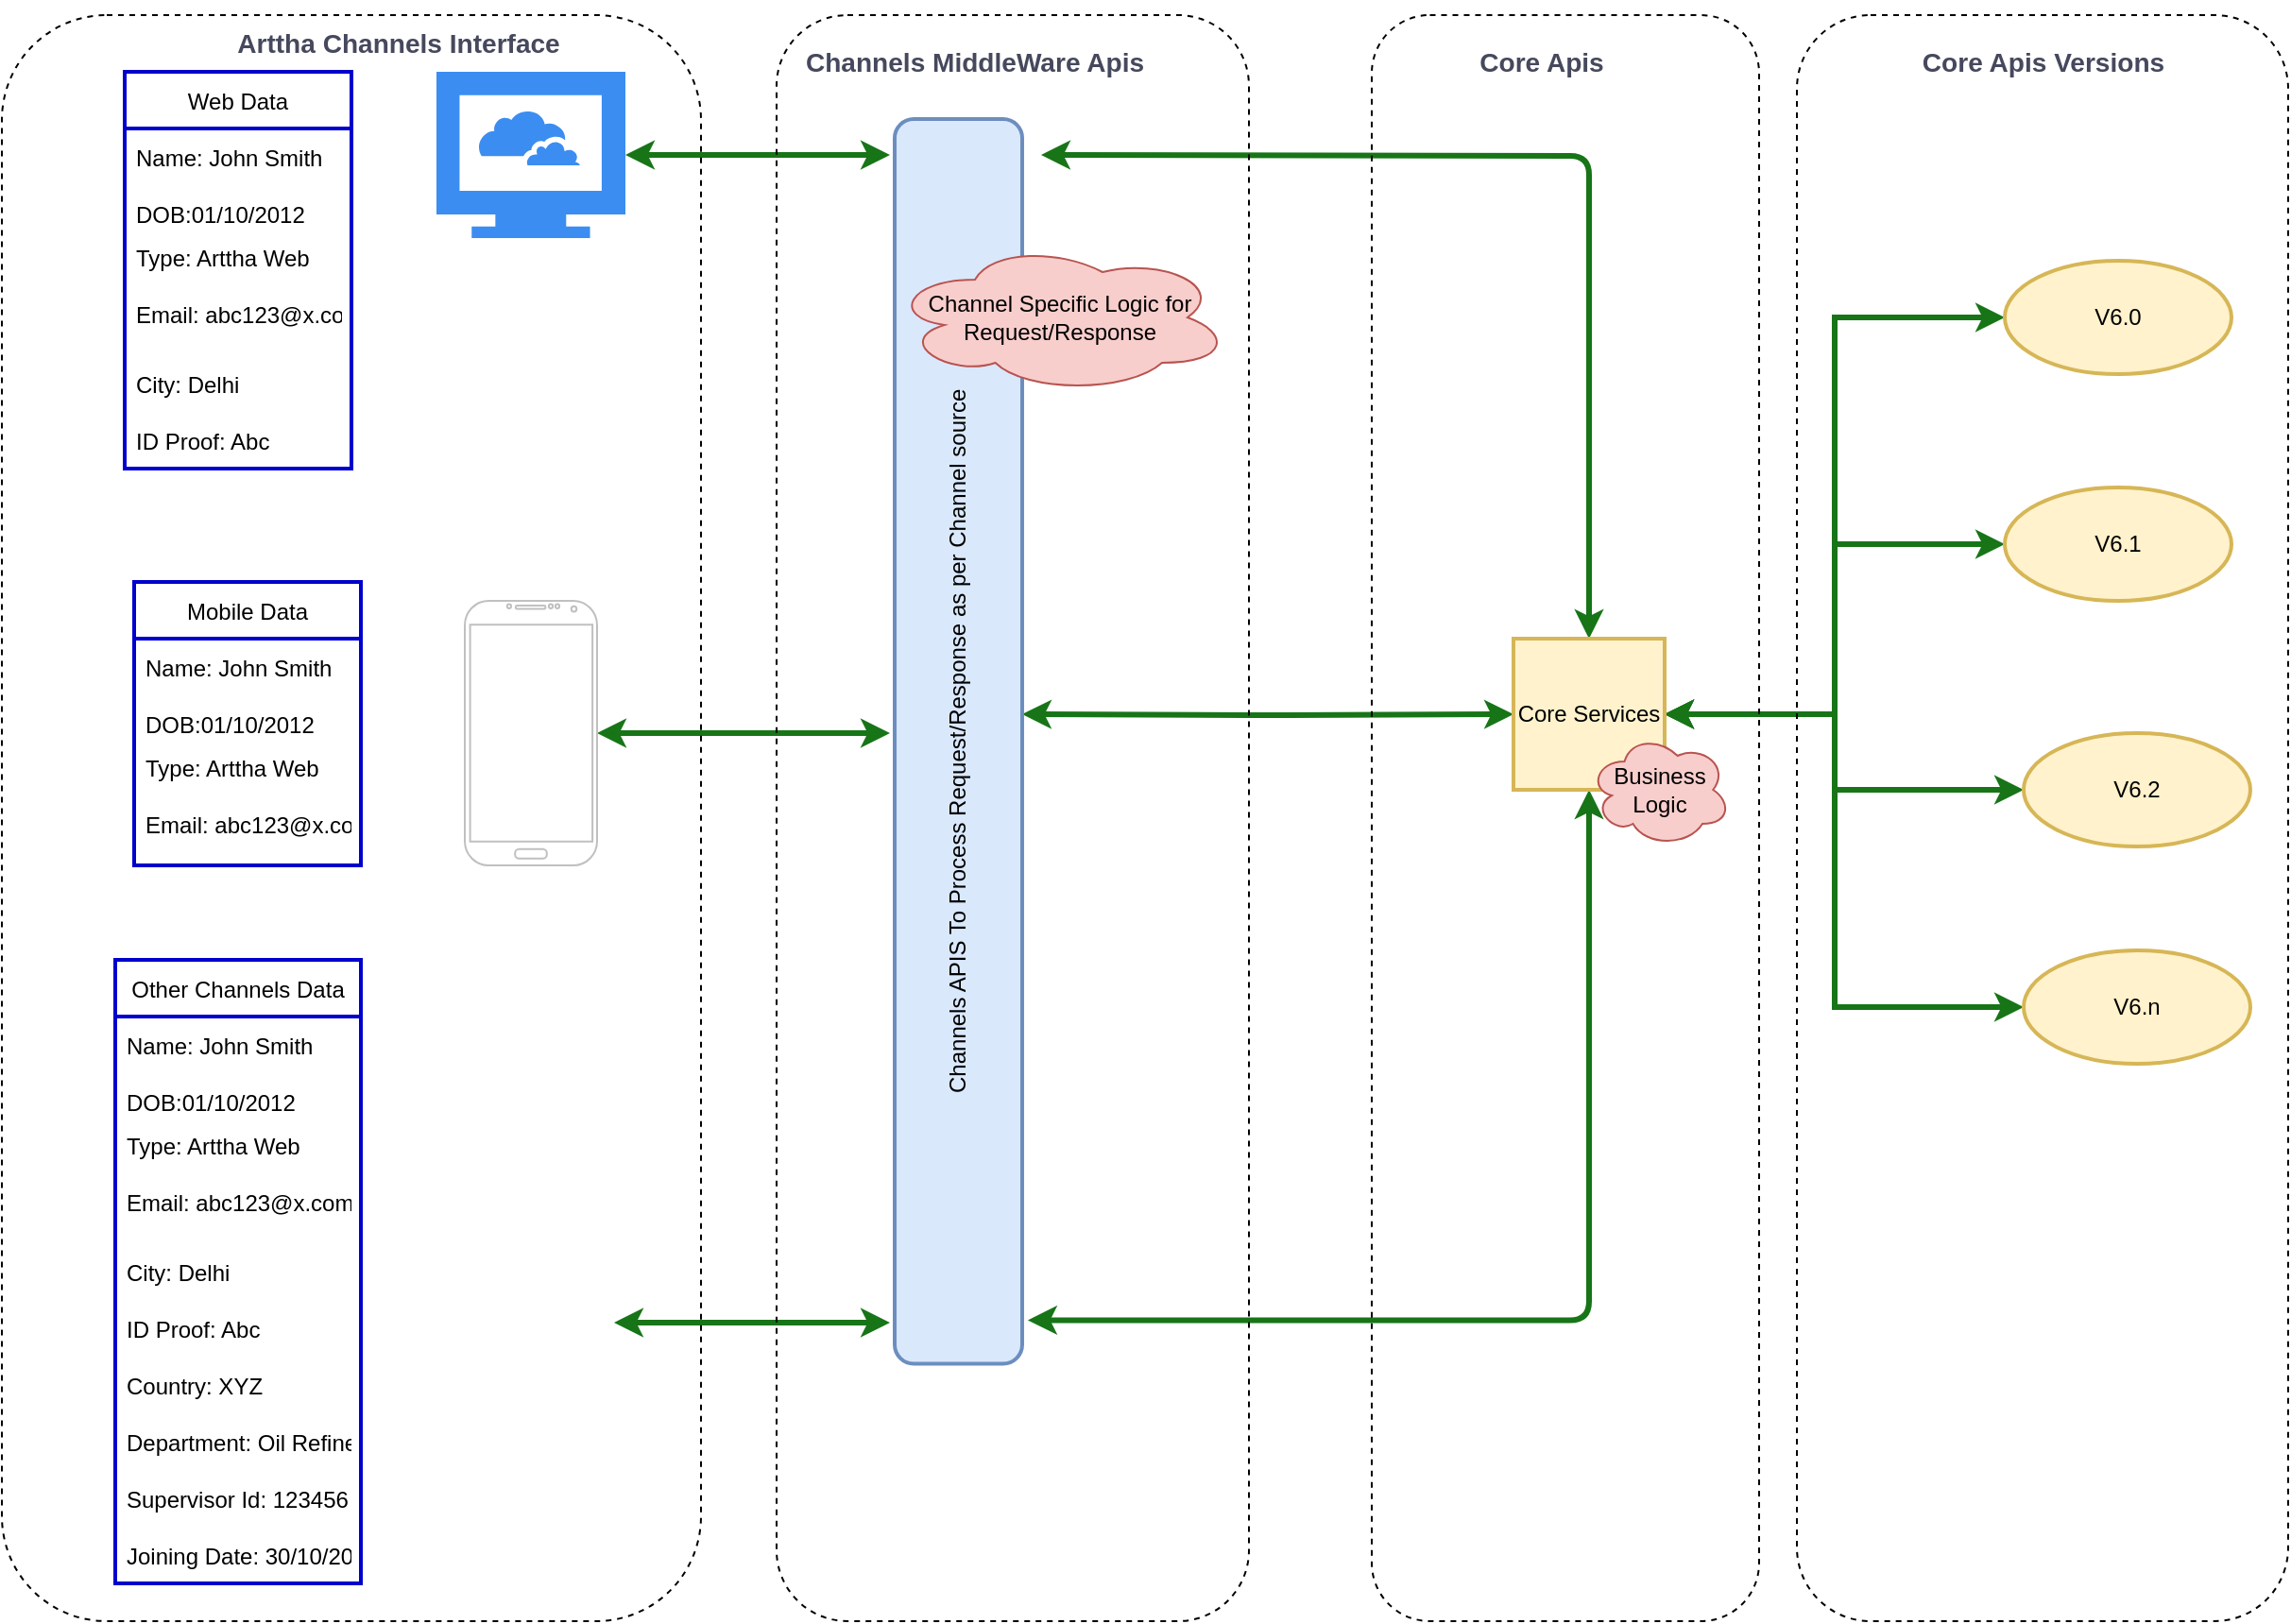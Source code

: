 <mxfile version="15.8.3" type="github">
  <diagram id="BUA0HRlFj0ho-YTa5-D7" name="Arttha-Channels-Design">
    <mxGraphModel dx="2096" dy="1616" grid="1" gridSize="10" guides="1" tooltips="1" connect="1" arrows="1" fold="1" page="1" pageScale="1" pageWidth="850" pageHeight="1100" math="0" shadow="0">
      <root>
        <mxCell id="0" />
        <mxCell id="1" parent="0" />
        <mxCell id="KHyrimaxVNSQ2cYE-oOv-25" style="edgeStyle=orthogonalEdgeStyle;rounded=0;orthogonalLoop=1;jettySize=auto;html=1;startArrow=classic;startFill=1;strokeColor=#177517;strokeWidth=3;" edge="1" parent="1" source="FlPfcCBMd3QxnSBNjy5M-1">
          <mxGeometry relative="1" as="geometry">
            <mxPoint x="380" y="74" as="targetPoint" />
          </mxGeometry>
        </mxCell>
        <mxCell id="FlPfcCBMd3QxnSBNjy5M-1" value="" style="sketch=0;html=1;aspect=fixed;strokeColor=none;shadow=0;align=center;verticalAlign=top;fillColor=#3B8DF1;shape=mxgraph.gcp2.cloud_computer" parent="1" vertex="1">
          <mxGeometry x="140" y="30" width="100" height="88" as="geometry" />
        </mxCell>
        <mxCell id="KHyrimaxVNSQ2cYE-oOv-24" style="edgeStyle=orthogonalEdgeStyle;rounded=0;orthogonalLoop=1;jettySize=auto;html=1;startArrow=classic;startFill=1;strokeColor=#177517;strokeWidth=3;" edge="1" parent="1" source="FlPfcCBMd3QxnSBNjy5M-2">
          <mxGeometry relative="1" as="geometry">
            <mxPoint x="380" y="380" as="targetPoint" />
          </mxGeometry>
        </mxCell>
        <mxCell id="FlPfcCBMd3QxnSBNjy5M-2" value="" style="verticalLabelPosition=bottom;verticalAlign=top;html=1;shadow=0;dashed=0;strokeWidth=1;shape=mxgraph.android.phone2;strokeColor=#c0c0c0;" parent="1" vertex="1">
          <mxGeometry x="155" y="310" width="70" height="140" as="geometry" />
        </mxCell>
        <mxCell id="FlPfcCBMd3QxnSBNjy5M-22" style="edgeStyle=orthogonalEdgeStyle;rounded=0;orthogonalLoop=1;jettySize=auto;html=1;strokeColor=#177517;strokeWidth=3;startArrow=classic;startFill=1;" parent="1" source="FlPfcCBMd3QxnSBNjy5M-4" edge="1">
          <mxGeometry relative="1" as="geometry">
            <mxPoint x="380" y="692" as="targetPoint" />
          </mxGeometry>
        </mxCell>
        <mxCell id="FlPfcCBMd3QxnSBNjy5M-4" value="" style="shape=image;html=1;verticalAlign=top;verticalLabelPosition=bottom;labelBackgroundColor=#ffffff;imageAspect=0;aspect=fixed;image=https://cdn4.iconfinder.com/data/icons/OxeSet/Cycle.png" parent="1" vertex="1">
          <mxGeometry x="170" y="660" width="64" height="64" as="geometry" />
        </mxCell>
        <mxCell id="FlPfcCBMd3QxnSBNjy5M-11" style="edgeStyle=orthogonalEdgeStyle;rounded=1;orthogonalLoop=1;jettySize=auto;html=1;entryX=0;entryY=0.5;entryDx=0;entryDy=0;strokeColor=#177517;strokeWidth=3;startArrow=classic;startFill=1;" parent="1" target="FlPfcCBMd3QxnSBNjy5M-8" edge="1">
          <mxGeometry relative="1" as="geometry">
            <mxPoint x="450" y="370" as="sourcePoint" />
            <Array as="points" />
          </mxGeometry>
        </mxCell>
        <mxCell id="FlPfcCBMd3QxnSBNjy5M-5" value="&lt;span&gt;Channels APIS To Process Request/Response as per Channel source&lt;/span&gt;" style="rounded=1;whiteSpace=wrap;html=1;fillColor=#dae8fc;strokeColor=#6c8ebf;strokeWidth=2;rotation=-90;" parent="1" vertex="1">
          <mxGeometry x="86.88" y="350.63" width="658.75" height="67.5" as="geometry" />
        </mxCell>
        <mxCell id="FlPfcCBMd3QxnSBNjy5M-9" style="edgeStyle=orthogonalEdgeStyle;rounded=1;orthogonalLoop=1;jettySize=auto;html=1;strokeWidth=3;strokeColor=#177517;sourcePerimeterSpacing=0;startArrow=classic;startFill=1;" parent="1" target="FlPfcCBMd3QxnSBNjy5M-8" edge="1">
          <mxGeometry relative="1" as="geometry">
            <mxPoint x="460" y="74" as="sourcePoint" />
          </mxGeometry>
        </mxCell>
        <mxCell id="FlPfcCBMd3QxnSBNjy5M-10" style="edgeStyle=orthogonalEdgeStyle;rounded=1;orthogonalLoop=1;jettySize=auto;html=1;entryX=0.5;entryY=1;entryDx=0;entryDy=0;strokeColor=#177517;strokeWidth=3;startArrow=classic;startFill=1;exitX=0.035;exitY=1.044;exitDx=0;exitDy=0;exitPerimeter=0;" parent="1" source="FlPfcCBMd3QxnSBNjy5M-5" target="FlPfcCBMd3QxnSBNjy5M-8" edge="1">
          <mxGeometry relative="1" as="geometry">
            <mxPoint x="750" y="530" as="targetPoint" />
            <mxPoint x="480" y="690" as="sourcePoint" />
            <Array as="points">
              <mxPoint x="750" y="691" />
            </Array>
          </mxGeometry>
        </mxCell>
        <mxCell id="KHyrimaxVNSQ2cYE-oOv-15" style="edgeStyle=orthogonalEdgeStyle;rounded=0;orthogonalLoop=1;jettySize=auto;html=1;startArrow=classic;startFill=1;strokeColor=#177517;strokeWidth=3;" edge="1" parent="1" source="FlPfcCBMd3QxnSBNjy5M-8" target="KHyrimaxVNSQ2cYE-oOv-8">
          <mxGeometry relative="1" as="geometry">
            <Array as="points">
              <mxPoint x="880" y="370" />
              <mxPoint x="880" y="410" />
            </Array>
          </mxGeometry>
        </mxCell>
        <mxCell id="KHyrimaxVNSQ2cYE-oOv-16" style="edgeStyle=orthogonalEdgeStyle;rounded=0;orthogonalLoop=1;jettySize=auto;html=1;startArrow=classic;startFill=1;strokeColor=#177517;strokeWidth=3;" edge="1" parent="1" source="FlPfcCBMd3QxnSBNjy5M-8" target="KHyrimaxVNSQ2cYE-oOv-5">
          <mxGeometry relative="1" as="geometry">
            <Array as="points">
              <mxPoint x="880" y="370" />
              <mxPoint x="880" y="160" />
            </Array>
          </mxGeometry>
        </mxCell>
        <mxCell id="KHyrimaxVNSQ2cYE-oOv-17" style="edgeStyle=orthogonalEdgeStyle;rounded=0;orthogonalLoop=1;jettySize=auto;html=1;startArrow=classic;startFill=1;strokeColor=#177517;strokeWidth=3;" edge="1" parent="1" source="FlPfcCBMd3QxnSBNjy5M-8" target="KHyrimaxVNSQ2cYE-oOv-3">
          <mxGeometry relative="1" as="geometry">
            <Array as="points">
              <mxPoint x="880" y="370" />
              <mxPoint x="880" y="280" />
            </Array>
          </mxGeometry>
        </mxCell>
        <mxCell id="KHyrimaxVNSQ2cYE-oOv-18" style="edgeStyle=orthogonalEdgeStyle;rounded=0;orthogonalLoop=1;jettySize=auto;html=1;startArrow=classic;startFill=1;strokeColor=#177517;strokeWidth=3;" edge="1" parent="1" source="FlPfcCBMd3QxnSBNjy5M-8" target="KHyrimaxVNSQ2cYE-oOv-12">
          <mxGeometry relative="1" as="geometry">
            <Array as="points">
              <mxPoint x="880" y="370" />
              <mxPoint x="880" y="525" />
            </Array>
          </mxGeometry>
        </mxCell>
        <mxCell id="FlPfcCBMd3QxnSBNjy5M-8" value="Core Services" style="whiteSpace=wrap;html=1;aspect=fixed;fillColor=#fff2cc;strokeColor=#d6b656;strokeWidth=2;" parent="1" vertex="1">
          <mxGeometry x="710" y="330" width="80" height="80" as="geometry" />
        </mxCell>
        <mxCell id="FlPfcCBMd3QxnSBNjy5M-20" value="&lt;span&gt;Business Logic&lt;/span&gt;" style="ellipse;shape=cloud;whiteSpace=wrap;html=1;fillColor=#f8cecc;strokeColor=#b85450;" parent="1" vertex="1">
          <mxGeometry x="750" y="380" width="75" height="60" as="geometry" />
        </mxCell>
        <mxCell id="FlPfcCBMd3QxnSBNjy5M-32" value="Web Data" style="swimlane;fontStyle=0;childLayout=stackLayout;horizontal=1;startSize=30;horizontalStack=0;resizeParent=1;resizeParentMax=0;resizeLast=0;collapsible=1;marginBottom=0;strokeWidth=2;strokeColor=#0000CC;" parent="1" vertex="1">
          <mxGeometry x="-25" y="30" width="120" height="210" as="geometry">
            <mxRectangle x="210" y="470" width="50" height="30" as="alternateBounds" />
          </mxGeometry>
        </mxCell>
        <mxCell id="FlPfcCBMd3QxnSBNjy5M-33" value="Name: John Smith" style="text;strokeColor=none;fillColor=none;align=left;verticalAlign=middle;spacingLeft=4;spacingRight=4;overflow=hidden;points=[[0,0.5],[1,0.5]];portConstraint=eastwest;rotatable=0;" parent="FlPfcCBMd3QxnSBNjy5M-32" vertex="1">
          <mxGeometry y="30" width="120" height="30" as="geometry" />
        </mxCell>
        <mxCell id="FlPfcCBMd3QxnSBNjy5M-34" value="DOB:01/10/2012" style="text;strokeColor=none;fillColor=none;align=left;verticalAlign=middle;spacingLeft=4;spacingRight=4;overflow=hidden;points=[[0,0.5],[1,0.5]];portConstraint=eastwest;rotatable=0;" parent="FlPfcCBMd3QxnSBNjy5M-32" vertex="1">
          <mxGeometry y="60" width="120" height="30" as="geometry" />
        </mxCell>
        <mxCell id="FlPfcCBMd3QxnSBNjy5M-35" value="Type: Arttha Web&#xa;" style="text;strokeColor=none;fillColor=none;align=left;verticalAlign=middle;spacingLeft=4;spacingRight=4;overflow=hidden;points=[[0,0.5],[1,0.5]];portConstraint=eastwest;rotatable=0;" parent="FlPfcCBMd3QxnSBNjy5M-32" vertex="1">
          <mxGeometry y="90" width="120" height="30" as="geometry" />
        </mxCell>
        <mxCell id="FlPfcCBMd3QxnSBNjy5M-37" value="Email: abc123@x.com&#xa;" style="text;strokeColor=none;fillColor=none;align=left;verticalAlign=middle;spacingLeft=4;spacingRight=4;overflow=hidden;points=[[0,0.5],[1,0.5]];portConstraint=eastwest;rotatable=0;" parent="FlPfcCBMd3QxnSBNjy5M-32" vertex="1">
          <mxGeometry y="120" width="120" height="30" as="geometry" />
        </mxCell>
        <mxCell id="FlPfcCBMd3QxnSBNjy5M-38" value="City: Delhi" style="text;strokeColor=none;fillColor=none;align=left;verticalAlign=middle;spacingLeft=4;spacingRight=4;overflow=hidden;points=[[0,0.5],[1,0.5]];portConstraint=eastwest;rotatable=0;" parent="FlPfcCBMd3QxnSBNjy5M-32" vertex="1">
          <mxGeometry y="150" width="120" height="30" as="geometry" />
        </mxCell>
        <mxCell id="FlPfcCBMd3QxnSBNjy5M-39" value="ID Proof: Abc" style="text;strokeColor=none;fillColor=none;align=left;verticalAlign=middle;spacingLeft=4;spacingRight=4;overflow=hidden;points=[[0,0.5],[1,0.5]];portConstraint=eastwest;rotatable=0;" parent="FlPfcCBMd3QxnSBNjy5M-32" vertex="1">
          <mxGeometry y="180" width="120" height="30" as="geometry" />
        </mxCell>
        <mxCell id="FlPfcCBMd3QxnSBNjy5M-40" value="Mobile Data" style="swimlane;fontStyle=0;childLayout=stackLayout;horizontal=1;startSize=30;horizontalStack=0;resizeParent=1;resizeParentMax=0;resizeLast=0;collapsible=1;marginBottom=0;strokeWidth=2;strokeColor=#0000CC;" parent="1" vertex="1">
          <mxGeometry x="-20" y="300" width="120" height="150" as="geometry">
            <mxRectangle x="210" y="470" width="50" height="30" as="alternateBounds" />
          </mxGeometry>
        </mxCell>
        <mxCell id="FlPfcCBMd3QxnSBNjy5M-41" value="Name: John Smith" style="text;strokeColor=none;fillColor=none;align=left;verticalAlign=middle;spacingLeft=4;spacingRight=4;overflow=hidden;points=[[0,0.5],[1,0.5]];portConstraint=eastwest;rotatable=0;" parent="FlPfcCBMd3QxnSBNjy5M-40" vertex="1">
          <mxGeometry y="30" width="120" height="30" as="geometry" />
        </mxCell>
        <mxCell id="FlPfcCBMd3QxnSBNjy5M-42" value="DOB:01/10/2012" style="text;strokeColor=none;fillColor=none;align=left;verticalAlign=middle;spacingLeft=4;spacingRight=4;overflow=hidden;points=[[0,0.5],[1,0.5]];portConstraint=eastwest;rotatable=0;" parent="FlPfcCBMd3QxnSBNjy5M-40" vertex="1">
          <mxGeometry y="60" width="120" height="30" as="geometry" />
        </mxCell>
        <mxCell id="FlPfcCBMd3QxnSBNjy5M-43" value="Type: Arttha Web&#xa;" style="text;strokeColor=none;fillColor=none;align=left;verticalAlign=middle;spacingLeft=4;spacingRight=4;overflow=hidden;points=[[0,0.5],[1,0.5]];portConstraint=eastwest;rotatable=0;" parent="FlPfcCBMd3QxnSBNjy5M-40" vertex="1">
          <mxGeometry y="90" width="120" height="30" as="geometry" />
        </mxCell>
        <mxCell id="FlPfcCBMd3QxnSBNjy5M-44" value="Email: abc123@x.com&#xa;" style="text;strokeColor=none;fillColor=none;align=left;verticalAlign=middle;spacingLeft=4;spacingRight=4;overflow=hidden;points=[[0,0.5],[1,0.5]];portConstraint=eastwest;rotatable=0;" parent="FlPfcCBMd3QxnSBNjy5M-40" vertex="1">
          <mxGeometry y="120" width="120" height="30" as="geometry" />
        </mxCell>
        <mxCell id="FlPfcCBMd3QxnSBNjy5M-47" value="Other Channels Data" style="swimlane;fontStyle=0;childLayout=stackLayout;horizontal=1;startSize=30;horizontalStack=0;resizeParent=1;resizeParentMax=0;resizeLast=0;collapsible=1;marginBottom=0;strokeWidth=2;strokeColor=#0000CC;" parent="1" vertex="1">
          <mxGeometry x="-30" y="500" width="130" height="330" as="geometry">
            <mxRectangle x="210" y="470" width="50" height="30" as="alternateBounds" />
          </mxGeometry>
        </mxCell>
        <mxCell id="FlPfcCBMd3QxnSBNjy5M-48" value="Name: John Smith" style="text;strokeColor=none;fillColor=none;align=left;verticalAlign=middle;spacingLeft=4;spacingRight=4;overflow=hidden;points=[[0,0.5],[1,0.5]];portConstraint=eastwest;rotatable=0;" parent="FlPfcCBMd3QxnSBNjy5M-47" vertex="1">
          <mxGeometry y="30" width="130" height="30" as="geometry" />
        </mxCell>
        <mxCell id="FlPfcCBMd3QxnSBNjy5M-49" value="DOB:01/10/2012" style="text;strokeColor=none;fillColor=none;align=left;verticalAlign=middle;spacingLeft=4;spacingRight=4;overflow=hidden;points=[[0,0.5],[1,0.5]];portConstraint=eastwest;rotatable=0;" parent="FlPfcCBMd3QxnSBNjy5M-47" vertex="1">
          <mxGeometry y="60" width="130" height="30" as="geometry" />
        </mxCell>
        <mxCell id="FlPfcCBMd3QxnSBNjy5M-50" value="Type: Arttha Web&#xa;" style="text;strokeColor=none;fillColor=none;align=left;verticalAlign=middle;spacingLeft=4;spacingRight=4;overflow=hidden;points=[[0,0.5],[1,0.5]];portConstraint=eastwest;rotatable=0;" parent="FlPfcCBMd3QxnSBNjy5M-47" vertex="1">
          <mxGeometry y="90" width="130" height="30" as="geometry" />
        </mxCell>
        <mxCell id="FlPfcCBMd3QxnSBNjy5M-51" value="Email: abc123@x.com&#xa;" style="text;strokeColor=none;fillColor=none;align=left;verticalAlign=middle;spacingLeft=4;spacingRight=4;overflow=hidden;points=[[0,0.5],[1,0.5]];portConstraint=eastwest;rotatable=0;" parent="FlPfcCBMd3QxnSBNjy5M-47" vertex="1">
          <mxGeometry y="120" width="130" height="30" as="geometry" />
        </mxCell>
        <mxCell id="FlPfcCBMd3QxnSBNjy5M-52" value="City: Delhi" style="text;strokeColor=none;fillColor=none;align=left;verticalAlign=middle;spacingLeft=4;spacingRight=4;overflow=hidden;points=[[0,0.5],[1,0.5]];portConstraint=eastwest;rotatable=0;" parent="FlPfcCBMd3QxnSBNjy5M-47" vertex="1">
          <mxGeometry y="150" width="130" height="30" as="geometry" />
        </mxCell>
        <mxCell id="FlPfcCBMd3QxnSBNjy5M-53" value="ID Proof: Abc" style="text;strokeColor=none;fillColor=none;align=left;verticalAlign=middle;spacingLeft=4;spacingRight=4;overflow=hidden;points=[[0,0.5],[1,0.5]];portConstraint=eastwest;rotatable=0;" parent="FlPfcCBMd3QxnSBNjy5M-47" vertex="1">
          <mxGeometry y="180" width="130" height="30" as="geometry" />
        </mxCell>
        <mxCell id="FlPfcCBMd3QxnSBNjy5M-54" value="Country: XYZ" style="text;strokeColor=none;fillColor=none;align=left;verticalAlign=middle;spacingLeft=4;spacingRight=4;overflow=hidden;points=[[0,0.5],[1,0.5]];portConstraint=eastwest;rotatable=0;" parent="FlPfcCBMd3QxnSBNjy5M-47" vertex="1">
          <mxGeometry y="210" width="130" height="30" as="geometry" />
        </mxCell>
        <mxCell id="FlPfcCBMd3QxnSBNjy5M-55" value="Department: Oil Refinery" style="text;strokeColor=none;fillColor=none;align=left;verticalAlign=middle;spacingLeft=4;spacingRight=4;overflow=hidden;points=[[0,0.5],[1,0.5]];portConstraint=eastwest;rotatable=0;" parent="FlPfcCBMd3QxnSBNjy5M-47" vertex="1">
          <mxGeometry y="240" width="130" height="30" as="geometry" />
        </mxCell>
        <mxCell id="FlPfcCBMd3QxnSBNjy5M-56" value="Supervisor Id: 123456" style="text;strokeColor=none;fillColor=none;align=left;verticalAlign=middle;spacingLeft=4;spacingRight=4;overflow=hidden;points=[[0,0.5],[1,0.5]];portConstraint=eastwest;rotatable=0;" parent="FlPfcCBMd3QxnSBNjy5M-47" vertex="1">
          <mxGeometry y="270" width="130" height="30" as="geometry" />
        </mxCell>
        <mxCell id="FlPfcCBMd3QxnSBNjy5M-57" value="Joining Date: 30/10/2020" style="text;strokeColor=none;fillColor=none;align=left;verticalAlign=middle;spacingLeft=4;spacingRight=4;overflow=hidden;points=[[0,0.5],[1,0.5]];portConstraint=eastwest;rotatable=0;" parent="FlPfcCBMd3QxnSBNjy5M-47" vertex="1">
          <mxGeometry y="300" width="130" height="30" as="geometry" />
        </mxCell>
        <mxCell id="FlPfcCBMd3QxnSBNjy5M-61" value="&lt;h3&gt;&lt;b&gt;Arttha Channels Interface&lt;/b&gt;&lt;/h3&gt;" style="text;html=1;strokeColor=none;fillColor=none;align=center;verticalAlign=middle;whiteSpace=wrap;rounded=0;dashed=1;sketch=0;fontColor=#46495D;" parent="1" vertex="1">
          <mxGeometry x="20" width="200" height="30" as="geometry" />
        </mxCell>
        <mxCell id="FlPfcCBMd3QxnSBNjy5M-66" value="" style="rounded=1;whiteSpace=wrap;html=1;dashed=1;sketch=0;fontColor=#46495D;strokeColor=default;strokeWidth=1;fillColor=none;" parent="1" vertex="1">
          <mxGeometry x="320" width="250" height="850" as="geometry" />
        </mxCell>
        <mxCell id="FlPfcCBMd3QxnSBNjy5M-67" value="&lt;h3&gt;Channels MiddleWare Apis&lt;/h3&gt;" style="text;html=1;strokeColor=none;fillColor=none;align=center;verticalAlign=middle;whiteSpace=wrap;rounded=0;dashed=1;sketch=0;fontColor=#46495D;" parent="1" vertex="1">
          <mxGeometry x="330" y="10" width="190" height="30" as="geometry" />
        </mxCell>
        <mxCell id="FlPfcCBMd3QxnSBNjy5M-68" value="" style="rounded=1;whiteSpace=wrap;html=1;dashed=1;sketch=0;fontColor=#46495D;strokeColor=default;strokeWidth=1;fillColor=none;" parent="1" vertex="1">
          <mxGeometry x="635" width="205" height="850" as="geometry" />
        </mxCell>
        <mxCell id="FlPfcCBMd3QxnSBNjy5M-69" value="&lt;h3&gt;Core Apis&lt;/h3&gt;" style="text;html=1;strokeColor=none;fillColor=none;align=center;verticalAlign=middle;whiteSpace=wrap;rounded=0;dashed=1;sketch=0;fontColor=#46495D;" parent="1" vertex="1">
          <mxGeometry x="680" y="10" width="90" height="30" as="geometry" />
        </mxCell>
        <mxCell id="KHyrimaxVNSQ2cYE-oOv-3" value="V6.1" style="ellipse;whiteSpace=wrap;html=1;strokeColor=#d6b656;strokeWidth=2;fillColor=#fff2cc;" vertex="1" parent="1">
          <mxGeometry x="970" y="250" width="120" height="60" as="geometry" />
        </mxCell>
        <mxCell id="KHyrimaxVNSQ2cYE-oOv-5" value="V6.0" style="ellipse;whiteSpace=wrap;html=1;strokeColor=#d6b656;strokeWidth=2;fillColor=#fff2cc;" vertex="1" parent="1">
          <mxGeometry x="970" y="130" width="120" height="60" as="geometry" />
        </mxCell>
        <mxCell id="KHyrimaxVNSQ2cYE-oOv-8" value="V6.2" style="ellipse;whiteSpace=wrap;html=1;strokeColor=#d6b656;strokeWidth=2;fillColor=#fff2cc;" vertex="1" parent="1">
          <mxGeometry x="980" y="380" width="120" height="60" as="geometry" />
        </mxCell>
        <mxCell id="KHyrimaxVNSQ2cYE-oOv-12" value="V6.n" style="ellipse;whiteSpace=wrap;html=1;strokeColor=#d6b656;strokeWidth=2;fillColor=#fff2cc;" vertex="1" parent="1">
          <mxGeometry x="980" y="495" width="120" height="60" as="geometry" />
        </mxCell>
        <mxCell id="KHyrimaxVNSQ2cYE-oOv-19" value="" style="rounded=1;whiteSpace=wrap;html=1;dashed=1;sketch=0;fontColor=#46495D;strokeColor=default;strokeWidth=1;fillColor=none;" vertex="1" parent="1">
          <mxGeometry x="860" width="260" height="850" as="geometry" />
        </mxCell>
        <mxCell id="KHyrimaxVNSQ2cYE-oOv-21" value="&lt;h3&gt;Core Apis Versions&lt;/h3&gt;" style="text;html=1;strokeColor=none;fillColor=none;align=center;verticalAlign=middle;whiteSpace=wrap;rounded=0;dashed=1;sketch=0;fontColor=#46495D;" vertex="1" parent="1">
          <mxGeometry x="917.5" y="10" width="145" height="30" as="geometry" />
        </mxCell>
        <mxCell id="KHyrimaxVNSQ2cYE-oOv-22" value="Channel Specific Logic for&lt;br&gt;Request/Response" style="ellipse;shape=cloud;whiteSpace=wrap;html=1;fillColor=#f8cecc;strokeColor=#b85450;" vertex="1" parent="1">
          <mxGeometry x="380" y="120" width="180" height="80" as="geometry" />
        </mxCell>
        <mxCell id="FlPfcCBMd3QxnSBNjy5M-64" value="" style="rounded=1;whiteSpace=wrap;html=1;dashed=1;sketch=0;fontColor=#46495D;strokeColor=default;strokeWidth=1;fillColor=none;" parent="1" vertex="1">
          <mxGeometry x="-90" width="370" height="850" as="geometry" />
        </mxCell>
      </root>
    </mxGraphModel>
  </diagram>
</mxfile>
